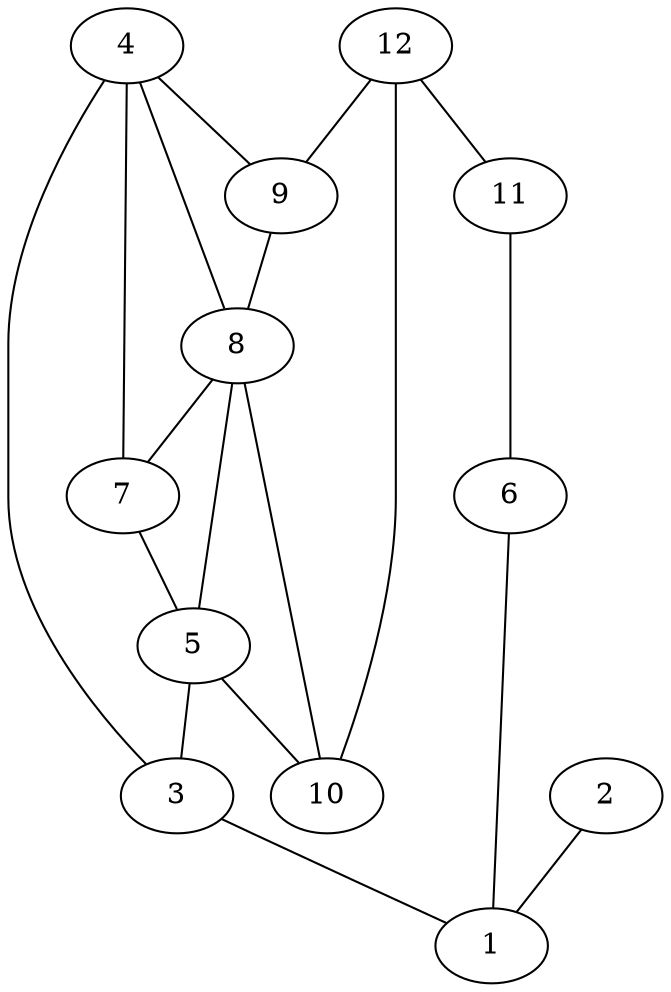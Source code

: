 graph G {
1;
2;
3;
4;
5;
6;
7;
8;
9;
10;
11;
12;
2 -- 1;
3 -- 1;
4 -- 3;
4 -- 9;
5 -- 3;
5 -- 10;
6 -- 1;
7 -- 4;
7 -- 5;
8 -- 4;
8 -- 5;
8 -- 7;
9 -- 8;
10 -- 8;
11 -- 6;
12 -- 9;
12 -- 10;
12 -- 11;
}
